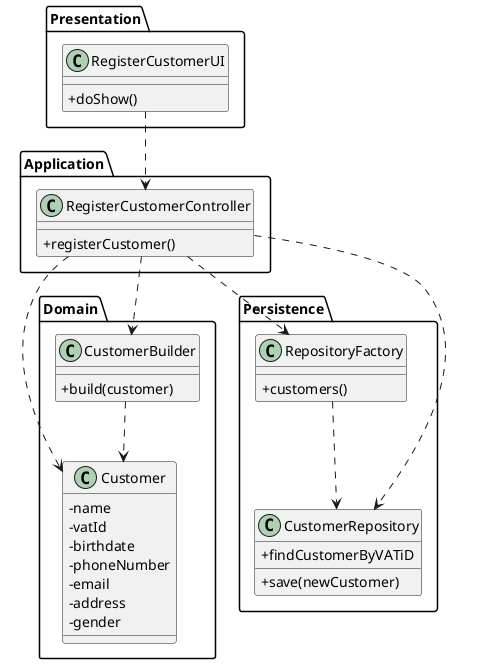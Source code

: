 @startuml
skinparam classAttributeIconSize 0

Package Presentation{
class RegisterCustomerUI {
    +doShow()
}
}

Package Application{

class RegisterCustomerController {
    +registerCustomer()
}
}

Package Domain{

class Customer {
    -name
    -vatId
    -birthdate
    -phoneNumber
    -email
    -address
    -gender
}

class CustomerBuilder{
    +build(customer)
}
}


Package Persistence{
class RepositoryFactory{
    +customers()
}

class CustomerRepository{
    +findCustomerByVATiD
    +save(newCustomer)
}
}

RegisterCustomerUI ..> RegisterCustomerController
RegisterCustomerController ..> Customer
RegisterCustomerController ..> CustomerRepository
RegisterCustomerController ..> RepositoryFactory
RegisterCustomerController ..> CustomerBuilder
RepositoryFactory ..> CustomerRepository
CustomerBuilder..> Customer
@enduml